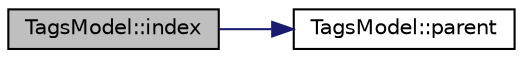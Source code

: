 digraph "TagsModel::index"
{
 // LATEX_PDF_SIZE
  edge [fontname="Helvetica",fontsize="10",labelfontname="Helvetica",labelfontsize="10"];
  node [fontname="Helvetica",fontsize="10",shape=record];
  rankdir="LR";
  Node1 [label="TagsModel::index",height=0.2,width=0.4,color="black", fillcolor="grey75", style="filled", fontcolor="black",tooltip=" "];
  Node1 -> Node2 [color="midnightblue",fontsize="10",style="solid",fontname="Helvetica"];
  Node2 [label="TagsModel::parent",height=0.2,width=0.4,color="black", fillcolor="white", style="filled",URL="$class_tags_model.html#af079ca7316ec38c2f7a5befc1f70bfb7",tooltip=" "];
}

